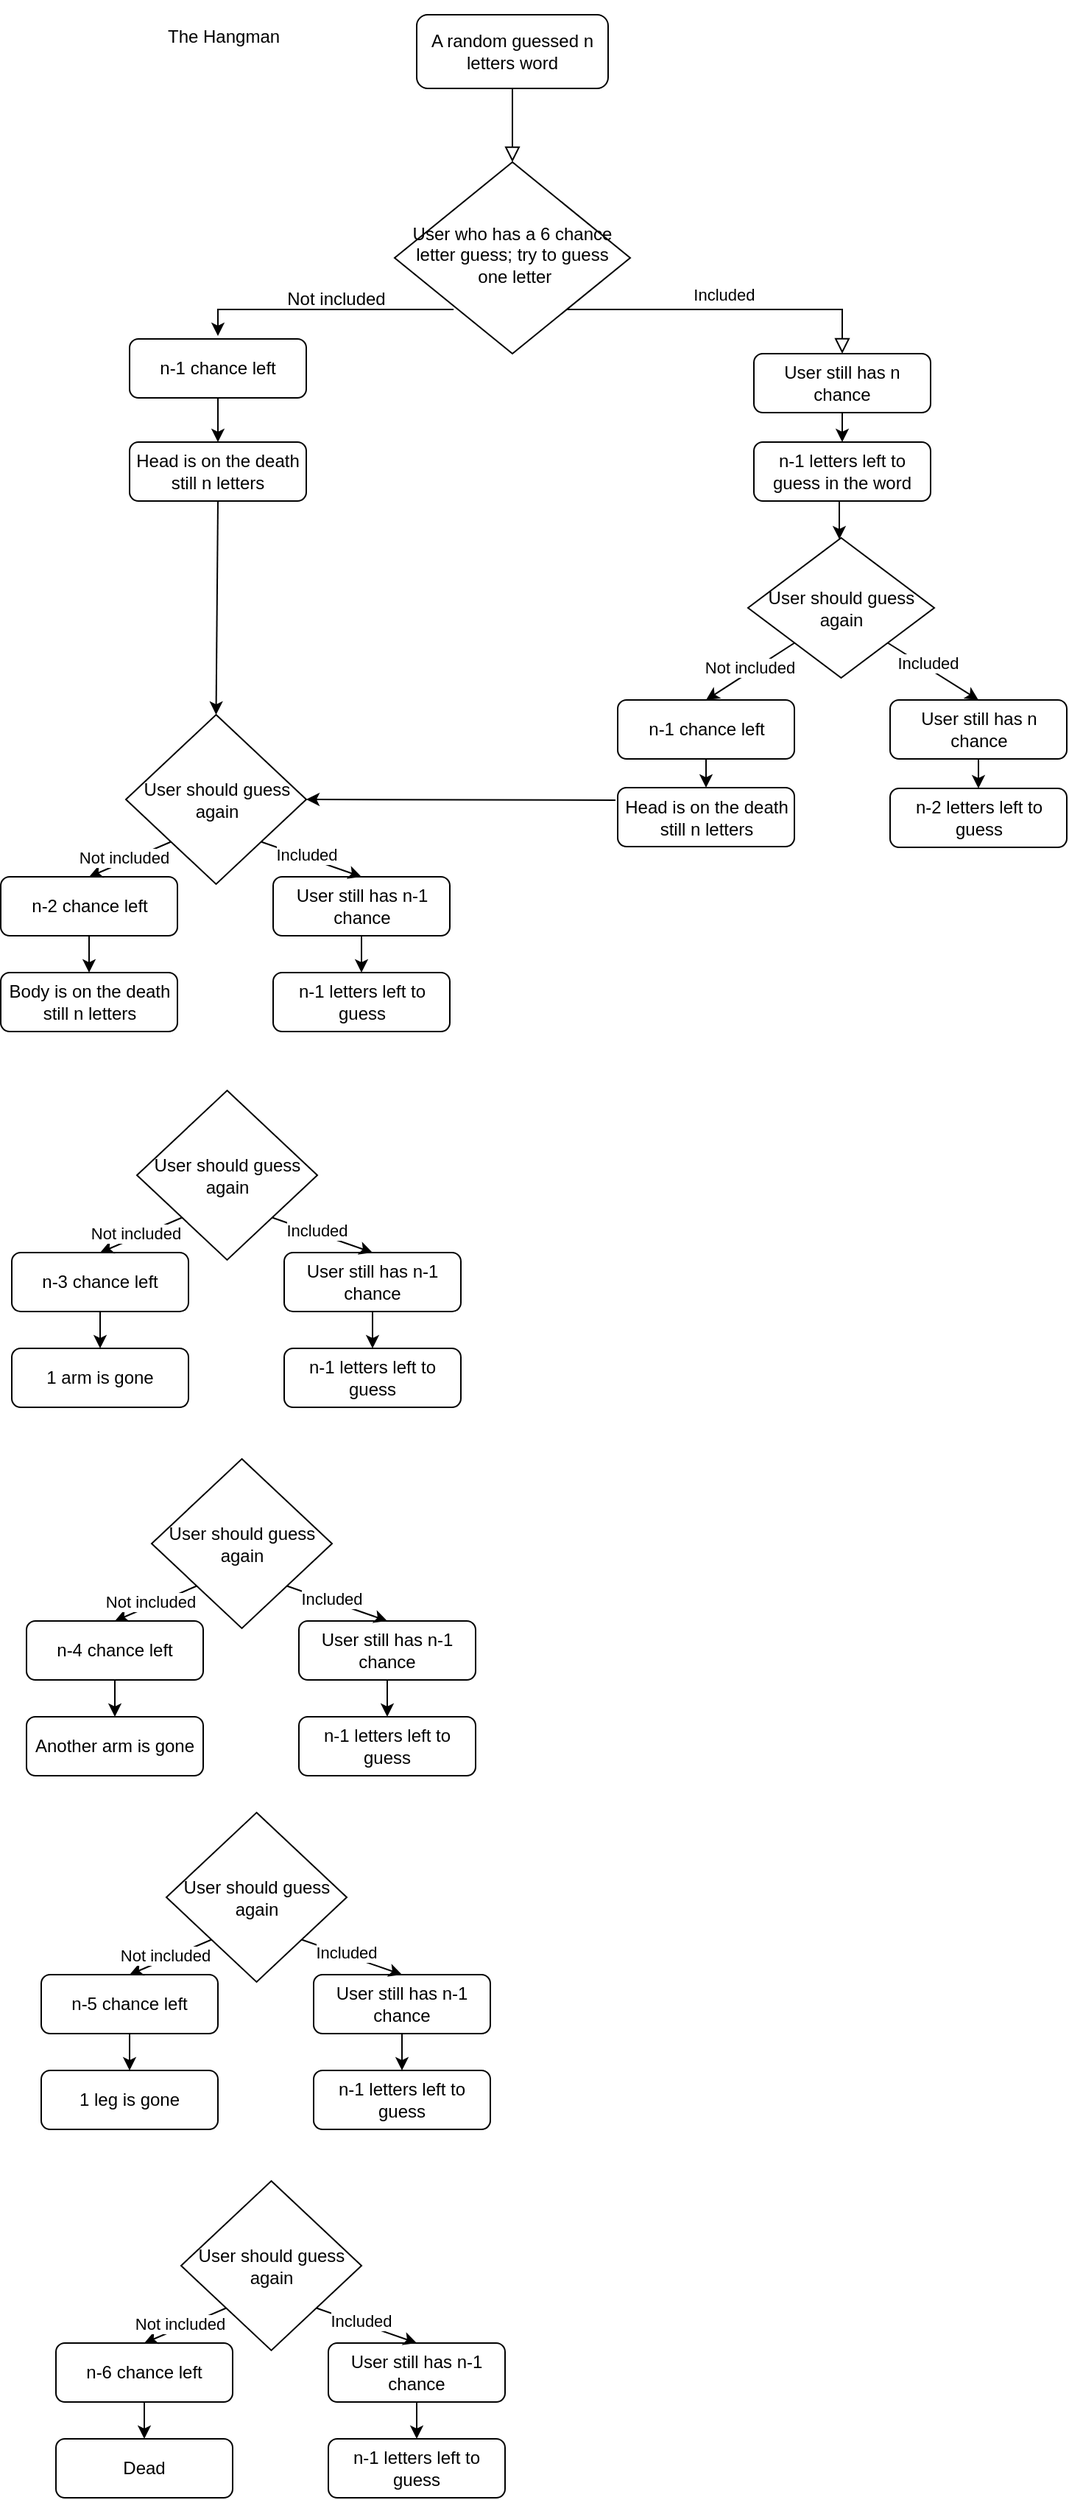 <mxfile version="26.2.14">
  <diagram id="C5RBs43oDa-KdzZeNtuy" name="Page-1">
    <mxGraphModel dx="2719" dy="1360" grid="1" gridSize="10" guides="1" tooltips="1" connect="1" arrows="1" fold="1" page="1" pageScale="1" pageWidth="827" pageHeight="1169" math="0" shadow="0">
      <root>
        <mxCell id="WIyWlLk6GJQsqaUBKTNV-0" />
        <mxCell id="WIyWlLk6GJQsqaUBKTNV-1" parent="WIyWlLk6GJQsqaUBKTNV-0" />
        <mxCell id="WIyWlLk6GJQsqaUBKTNV-2" value="" style="rounded=0;html=1;jettySize=auto;orthogonalLoop=1;fontSize=11;endArrow=block;endFill=0;endSize=8;strokeWidth=1;shadow=0;labelBackgroundColor=none;edgeStyle=orthogonalEdgeStyle;" parent="WIyWlLk6GJQsqaUBKTNV-1" source="WIyWlLk6GJQsqaUBKTNV-3" target="WIyWlLk6GJQsqaUBKTNV-6" edge="1">
          <mxGeometry relative="1" as="geometry" />
        </mxCell>
        <mxCell id="WIyWlLk6GJQsqaUBKTNV-3" value="A random guessed n letters word" style="rounded=1;whiteSpace=wrap;html=1;fontSize=12;glass=0;strokeWidth=1;shadow=0;" parent="WIyWlLk6GJQsqaUBKTNV-1" vertex="1">
          <mxGeometry x="185" y="20" width="130" height="50" as="geometry" />
        </mxCell>
        <mxCell id="WIyWlLk6GJQsqaUBKTNV-5" value="Included&amp;nbsp;" style="edgeStyle=orthogonalEdgeStyle;rounded=0;html=1;jettySize=auto;orthogonalLoop=1;fontSize=11;endArrow=block;endFill=0;endSize=8;strokeWidth=1;shadow=0;labelBackgroundColor=none;" parent="WIyWlLk6GJQsqaUBKTNV-1" source="WIyWlLk6GJQsqaUBKTNV-6" target="WIyWlLk6GJQsqaUBKTNV-7" edge="1">
          <mxGeometry y="10" relative="1" as="geometry">
            <mxPoint as="offset" />
            <Array as="points">
              <mxPoint x="320" y="220" />
              <mxPoint x="320" y="220" />
            </Array>
          </mxGeometry>
        </mxCell>
        <mxCell id="WIyWlLk6GJQsqaUBKTNV-6" value="User who has a 6 chance letter guess; try to guess &amp;nbsp;one letter" style="rhombus;whiteSpace=wrap;html=1;shadow=0;fontFamily=Helvetica;fontSize=12;align=center;strokeWidth=1;spacing=6;spacingTop=-4;" parent="WIyWlLk6GJQsqaUBKTNV-1" vertex="1">
          <mxGeometry x="170" y="120" width="160" height="130" as="geometry" />
        </mxCell>
        <mxCell id="WIyWlLk6GJQsqaUBKTNV-7" value="User still has n chance" style="rounded=1;whiteSpace=wrap;html=1;fontSize=12;glass=0;strokeWidth=1;shadow=0;" parent="WIyWlLk6GJQsqaUBKTNV-1" vertex="1">
          <mxGeometry x="414" y="250" width="120" height="40" as="geometry" />
        </mxCell>
        <mxCell id="TZgdga29-gHt7Y1s_UGH-0" value="" style="endArrow=classic;html=1;rounded=0;" edge="1" parent="WIyWlLk6GJQsqaUBKTNV-1">
          <mxGeometry width="50" height="50" relative="1" as="geometry">
            <mxPoint x="210" y="220" as="sourcePoint" />
            <mxPoint x="50" y="238" as="targetPoint" />
            <Array as="points">
              <mxPoint x="50" y="220" />
            </Array>
          </mxGeometry>
        </mxCell>
        <mxCell id="TZgdga29-gHt7Y1s_UGH-1" value="n-1 chance left" style="rounded=1;whiteSpace=wrap;html=1;" vertex="1" parent="WIyWlLk6GJQsqaUBKTNV-1">
          <mxGeometry x="-10" y="240" width="120" height="40" as="geometry" />
        </mxCell>
        <mxCell id="TZgdga29-gHt7Y1s_UGH-2" value="Not included" style="text;html=1;align=center;verticalAlign=middle;resizable=0;points=[];autosize=1;strokeColor=none;fillColor=none;" vertex="1" parent="WIyWlLk6GJQsqaUBKTNV-1">
          <mxGeometry x="85" y="198" width="90" height="30" as="geometry" />
        </mxCell>
        <mxCell id="TZgdga29-gHt7Y1s_UGH-3" value="Head is on the death still n letters" style="rounded=1;whiteSpace=wrap;html=1;" vertex="1" parent="WIyWlLk6GJQsqaUBKTNV-1">
          <mxGeometry x="-10" y="310" width="120" height="40" as="geometry" />
        </mxCell>
        <mxCell id="TZgdga29-gHt7Y1s_UGH-4" value="" style="endArrow=classic;html=1;rounded=0;entryX=0.5;entryY=0;entryDx=0;entryDy=0;" edge="1" parent="WIyWlLk6GJQsqaUBKTNV-1" target="TZgdga29-gHt7Y1s_UGH-3">
          <mxGeometry width="50" height="50" relative="1" as="geometry">
            <mxPoint x="50" y="280" as="sourcePoint" />
            <mxPoint x="100" y="230" as="targetPoint" />
          </mxGeometry>
        </mxCell>
        <mxCell id="TZgdga29-gHt7Y1s_UGH-5" value="User should guess again" style="rhombus;whiteSpace=wrap;html=1;" vertex="1" parent="WIyWlLk6GJQsqaUBKTNV-1">
          <mxGeometry x="-12.5" y="495" width="122.5" height="115" as="geometry" />
        </mxCell>
        <mxCell id="TZgdga29-gHt7Y1s_UGH-32" value="" style="edgeStyle=orthogonalEdgeStyle;rounded=0;orthogonalLoop=1;jettySize=auto;html=1;" edge="1" parent="WIyWlLk6GJQsqaUBKTNV-1" source="TZgdga29-gHt7Y1s_UGH-9" target="TZgdga29-gHt7Y1s_UGH-20">
          <mxGeometry relative="1" as="geometry">
            <Array as="points">
              <mxPoint x="472" y="360" />
              <mxPoint x="472" y="360" />
            </Array>
          </mxGeometry>
        </mxCell>
        <mxCell id="TZgdga29-gHt7Y1s_UGH-9" value="n-1 letters left to guess in the word" style="rounded=1;whiteSpace=wrap;html=1;" vertex="1" parent="WIyWlLk6GJQsqaUBKTNV-1">
          <mxGeometry x="414" y="310" width="120" height="40" as="geometry" />
        </mxCell>
        <mxCell id="TZgdga29-gHt7Y1s_UGH-10" value="" style="endArrow=classic;html=1;rounded=0;entryX=0.5;entryY=0;entryDx=0;entryDy=0;exitX=0.5;exitY=1;exitDx=0;exitDy=0;" edge="1" parent="WIyWlLk6GJQsqaUBKTNV-1" source="WIyWlLk6GJQsqaUBKTNV-7" target="TZgdga29-gHt7Y1s_UGH-9">
          <mxGeometry width="50" height="50" relative="1" as="geometry">
            <mxPoint x="470" y="290" as="sourcePoint" />
            <mxPoint x="520" y="240" as="targetPoint" />
          </mxGeometry>
        </mxCell>
        <mxCell id="TZgdga29-gHt7Y1s_UGH-12" value="User still has n-1 chance" style="rounded=1;whiteSpace=wrap;html=1;fontSize=12;glass=0;strokeWidth=1;shadow=0;" vertex="1" parent="WIyWlLk6GJQsqaUBKTNV-1">
          <mxGeometry x="87.5" y="605" width="120" height="40" as="geometry" />
        </mxCell>
        <mxCell id="TZgdga29-gHt7Y1s_UGH-13" value="n-1 letters left to guess" style="rounded=1;whiteSpace=wrap;html=1;" vertex="1" parent="WIyWlLk6GJQsqaUBKTNV-1">
          <mxGeometry x="87.5" y="670" width="120" height="40" as="geometry" />
        </mxCell>
        <mxCell id="TZgdga29-gHt7Y1s_UGH-14" value="" style="endArrow=classic;html=1;rounded=0;entryX=0.5;entryY=0;entryDx=0;entryDy=0;exitX=0.5;exitY=1;exitDx=0;exitDy=0;" edge="1" parent="WIyWlLk6GJQsqaUBKTNV-1" source="TZgdga29-gHt7Y1s_UGH-12" target="TZgdga29-gHt7Y1s_UGH-13">
          <mxGeometry width="50" height="50" relative="1" as="geometry">
            <mxPoint x="143.5" y="645" as="sourcePoint" />
            <mxPoint x="193.5" y="595" as="targetPoint" />
          </mxGeometry>
        </mxCell>
        <mxCell id="TZgdga29-gHt7Y1s_UGH-15" value="n-2 chance left" style="rounded=1;whiteSpace=wrap;html=1;" vertex="1" parent="WIyWlLk6GJQsqaUBKTNV-1">
          <mxGeometry x="-97.5" y="605" width="120" height="40" as="geometry" />
        </mxCell>
        <mxCell id="TZgdga29-gHt7Y1s_UGH-16" value="Body is on the death still n letters" style="rounded=1;whiteSpace=wrap;html=1;" vertex="1" parent="WIyWlLk6GJQsqaUBKTNV-1">
          <mxGeometry x="-97.5" y="670" width="120" height="40" as="geometry" />
        </mxCell>
        <mxCell id="TZgdga29-gHt7Y1s_UGH-17" value="" style="endArrow=classic;html=1;rounded=0;entryX=0.5;entryY=0;entryDx=0;entryDy=0;" edge="1" parent="WIyWlLk6GJQsqaUBKTNV-1" target="TZgdga29-gHt7Y1s_UGH-16">
          <mxGeometry width="50" height="50" relative="1" as="geometry">
            <mxPoint x="-37.5" y="645" as="sourcePoint" />
            <mxPoint x="12.5" y="595" as="targetPoint" />
          </mxGeometry>
        </mxCell>
        <mxCell id="TZgdga29-gHt7Y1s_UGH-18" value="" style="endArrow=classic;html=1;rounded=0;entryX=0.5;entryY=0;entryDx=0;entryDy=0;exitX=1;exitY=1;exitDx=0;exitDy=0;" edge="1" parent="WIyWlLk6GJQsqaUBKTNV-1" source="TZgdga29-gHt7Y1s_UGH-5" target="TZgdga29-gHt7Y1s_UGH-12">
          <mxGeometry width="50" height="50" relative="1" as="geometry">
            <mxPoint x="262.5" y="595" as="sourcePoint" />
            <mxPoint x="312.5" y="545" as="targetPoint" />
          </mxGeometry>
        </mxCell>
        <mxCell id="TZgdga29-gHt7Y1s_UGH-34" value="Included" style="edgeLabel;html=1;align=center;verticalAlign=middle;resizable=0;points=[];" vertex="1" connectable="0" parent="TZgdga29-gHt7Y1s_UGH-18">
          <mxGeometry x="-0.137" y="2" relative="1" as="geometry">
            <mxPoint as="offset" />
          </mxGeometry>
        </mxCell>
        <mxCell id="TZgdga29-gHt7Y1s_UGH-19" value="" style="endArrow=classic;html=1;rounded=0;exitX=0;exitY=1;exitDx=0;exitDy=0;entryX=0.5;entryY=0;entryDx=0;entryDy=0;" edge="1" parent="WIyWlLk6GJQsqaUBKTNV-1" source="TZgdga29-gHt7Y1s_UGH-5" target="TZgdga29-gHt7Y1s_UGH-15">
          <mxGeometry width="50" height="50" relative="1" as="geometry">
            <mxPoint x="262.5" y="595" as="sourcePoint" />
            <mxPoint x="312.5" y="545" as="targetPoint" />
          </mxGeometry>
        </mxCell>
        <mxCell id="TZgdga29-gHt7Y1s_UGH-35" value="Not included" style="edgeLabel;html=1;align=center;verticalAlign=middle;resizable=0;points=[];" vertex="1" connectable="0" parent="TZgdga29-gHt7Y1s_UGH-19">
          <mxGeometry x="0.137" y="-3" relative="1" as="geometry">
            <mxPoint x="1" as="offset" />
          </mxGeometry>
        </mxCell>
        <mxCell id="TZgdga29-gHt7Y1s_UGH-20" value="User should guess again" style="rhombus;whiteSpace=wrap;html=1;" vertex="1" parent="WIyWlLk6GJQsqaUBKTNV-1">
          <mxGeometry x="410" y="375" width="126.5" height="95" as="geometry" />
        </mxCell>
        <mxCell id="TZgdga29-gHt7Y1s_UGH-21" value="User still has n chance" style="rounded=1;whiteSpace=wrap;html=1;fontSize=12;glass=0;strokeWidth=1;shadow=0;" vertex="1" parent="WIyWlLk6GJQsqaUBKTNV-1">
          <mxGeometry x="506.5" y="485" width="120" height="40" as="geometry" />
        </mxCell>
        <mxCell id="TZgdga29-gHt7Y1s_UGH-22" value="n-2 letters left to guess" style="rounded=1;whiteSpace=wrap;html=1;" vertex="1" parent="WIyWlLk6GJQsqaUBKTNV-1">
          <mxGeometry x="506.5" y="545" width="120" height="40" as="geometry" />
        </mxCell>
        <mxCell id="TZgdga29-gHt7Y1s_UGH-23" value="" style="endArrow=classic;html=1;rounded=0;exitX=0.5;exitY=1;exitDx=0;exitDy=0;" edge="1" parent="WIyWlLk6GJQsqaUBKTNV-1" source="TZgdga29-gHt7Y1s_UGH-21" target="TZgdga29-gHt7Y1s_UGH-22">
          <mxGeometry width="50" height="50" relative="1" as="geometry">
            <mxPoint x="562.5" y="525" as="sourcePoint" />
            <mxPoint x="612.5" y="475" as="targetPoint" />
          </mxGeometry>
        </mxCell>
        <mxCell id="TZgdga29-gHt7Y1s_UGH-24" value="n-1 chance left" style="rounded=1;whiteSpace=wrap;html=1;" vertex="1" parent="WIyWlLk6GJQsqaUBKTNV-1">
          <mxGeometry x="321.5" y="485" width="120" height="40" as="geometry" />
        </mxCell>
        <mxCell id="TZgdga29-gHt7Y1s_UGH-25" value="Head is on the death still n letters" style="rounded=1;whiteSpace=wrap;html=1;" vertex="1" parent="WIyWlLk6GJQsqaUBKTNV-1">
          <mxGeometry x="321.5" y="544.5" width="120" height="40" as="geometry" />
        </mxCell>
        <mxCell id="TZgdga29-gHt7Y1s_UGH-26" value="" style="endArrow=classic;html=1;rounded=0;entryX=0.5;entryY=0;entryDx=0;entryDy=0;" edge="1" parent="WIyWlLk6GJQsqaUBKTNV-1" target="TZgdga29-gHt7Y1s_UGH-25">
          <mxGeometry width="50" height="50" relative="1" as="geometry">
            <mxPoint x="381.5" y="525" as="sourcePoint" />
            <mxPoint x="431.5" y="475" as="targetPoint" />
          </mxGeometry>
        </mxCell>
        <mxCell id="TZgdga29-gHt7Y1s_UGH-27" value="" style="endArrow=classic;html=1;rounded=0;entryX=0.5;entryY=0;entryDx=0;entryDy=0;exitX=1;exitY=1;exitDx=0;exitDy=0;" edge="1" parent="WIyWlLk6GJQsqaUBKTNV-1" source="TZgdga29-gHt7Y1s_UGH-20" target="TZgdga29-gHt7Y1s_UGH-21">
          <mxGeometry width="50" height="50" relative="1" as="geometry">
            <mxPoint x="681.5" y="475" as="sourcePoint" />
            <mxPoint x="731.5" y="425" as="targetPoint" />
          </mxGeometry>
        </mxCell>
        <mxCell id="TZgdga29-gHt7Y1s_UGH-36" value="Included" style="edgeLabel;html=1;align=center;verticalAlign=middle;resizable=0;points=[];" vertex="1" connectable="0" parent="TZgdga29-gHt7Y1s_UGH-27">
          <mxGeometry x="-0.161" y="3" relative="1" as="geometry">
            <mxPoint x="-1" as="offset" />
          </mxGeometry>
        </mxCell>
        <mxCell id="TZgdga29-gHt7Y1s_UGH-28" value="" style="endArrow=classic;html=1;rounded=0;exitX=0;exitY=1;exitDx=0;exitDy=0;entryX=0.5;entryY=0;entryDx=0;entryDy=0;" edge="1" parent="WIyWlLk6GJQsqaUBKTNV-1" source="TZgdga29-gHt7Y1s_UGH-20" target="TZgdga29-gHt7Y1s_UGH-24">
          <mxGeometry width="50" height="50" relative="1" as="geometry">
            <mxPoint x="681.5" y="475" as="sourcePoint" />
            <mxPoint x="731.5" y="425" as="targetPoint" />
          </mxGeometry>
        </mxCell>
        <mxCell id="TZgdga29-gHt7Y1s_UGH-37" value="Not included" style="edgeLabel;html=1;align=center;verticalAlign=middle;resizable=0;points=[];" vertex="1" connectable="0" parent="TZgdga29-gHt7Y1s_UGH-28">
          <mxGeometry x="-0.025" y="-3" relative="1" as="geometry">
            <mxPoint as="offset" />
          </mxGeometry>
        </mxCell>
        <mxCell id="TZgdga29-gHt7Y1s_UGH-33" value="The Hangman" style="text;strokeColor=none;fillColor=none;align=left;verticalAlign=middle;spacingLeft=4;spacingRight=4;overflow=hidden;points=[[0,0.5],[1,0.5]];portConstraint=eastwest;rotatable=0;whiteSpace=wrap;html=1;" vertex="1" parent="WIyWlLk6GJQsqaUBKTNV-1">
          <mxGeometry x="10" y="10" width="90" height="50" as="geometry" />
        </mxCell>
        <mxCell id="TZgdga29-gHt7Y1s_UGH-38" value="" style="endArrow=classic;html=1;rounded=0;exitX=0.5;exitY=1;exitDx=0;exitDy=0;entryX=0.5;entryY=0;entryDx=0;entryDy=0;" edge="1" parent="WIyWlLk6GJQsqaUBKTNV-1" source="TZgdga29-gHt7Y1s_UGH-3" target="TZgdga29-gHt7Y1s_UGH-5">
          <mxGeometry width="50" height="50" relative="1" as="geometry">
            <mxPoint x="120" y="570" as="sourcePoint" />
            <mxPoint x="55" y="600" as="targetPoint" />
          </mxGeometry>
        </mxCell>
        <mxCell id="TZgdga29-gHt7Y1s_UGH-39" value="" style="endArrow=classic;html=1;rounded=0;entryX=1;entryY=0.5;entryDx=0;entryDy=0;" edge="1" parent="WIyWlLk6GJQsqaUBKTNV-1" target="TZgdga29-gHt7Y1s_UGH-5">
          <mxGeometry width="50" height="50" relative="1" as="geometry">
            <mxPoint x="320" y="553" as="sourcePoint" />
            <mxPoint x="300" y="430" as="targetPoint" />
          </mxGeometry>
        </mxCell>
        <mxCell id="TZgdga29-gHt7Y1s_UGH-41" value="User should guess again" style="rhombus;whiteSpace=wrap;html=1;" vertex="1" parent="WIyWlLk6GJQsqaUBKTNV-1">
          <mxGeometry x="-5" y="750" width="122.5" height="115" as="geometry" />
        </mxCell>
        <mxCell id="TZgdga29-gHt7Y1s_UGH-42" value="User still has n-1 chance" style="rounded=1;whiteSpace=wrap;html=1;fontSize=12;glass=0;strokeWidth=1;shadow=0;" vertex="1" parent="WIyWlLk6GJQsqaUBKTNV-1">
          <mxGeometry x="95" y="860" width="120" height="40" as="geometry" />
        </mxCell>
        <mxCell id="TZgdga29-gHt7Y1s_UGH-43" value="n-1 letters left to guess" style="rounded=1;whiteSpace=wrap;html=1;" vertex="1" parent="WIyWlLk6GJQsqaUBKTNV-1">
          <mxGeometry x="95" y="925" width="120" height="40" as="geometry" />
        </mxCell>
        <mxCell id="TZgdga29-gHt7Y1s_UGH-44" value="" style="endArrow=classic;html=1;rounded=0;entryX=0.5;entryY=0;entryDx=0;entryDy=0;exitX=0.5;exitY=1;exitDx=0;exitDy=0;" edge="1" parent="WIyWlLk6GJQsqaUBKTNV-1" source="TZgdga29-gHt7Y1s_UGH-42" target="TZgdga29-gHt7Y1s_UGH-43">
          <mxGeometry width="50" height="50" relative="1" as="geometry">
            <mxPoint x="151" y="900" as="sourcePoint" />
            <mxPoint x="201" y="850" as="targetPoint" />
          </mxGeometry>
        </mxCell>
        <mxCell id="TZgdga29-gHt7Y1s_UGH-45" value="n-3 chance left" style="rounded=1;whiteSpace=wrap;html=1;" vertex="1" parent="WIyWlLk6GJQsqaUBKTNV-1">
          <mxGeometry x="-90" y="860" width="120" height="40" as="geometry" />
        </mxCell>
        <mxCell id="TZgdga29-gHt7Y1s_UGH-46" value="1 arm is gone" style="rounded=1;whiteSpace=wrap;html=1;" vertex="1" parent="WIyWlLk6GJQsqaUBKTNV-1">
          <mxGeometry x="-90" y="925" width="120" height="40" as="geometry" />
        </mxCell>
        <mxCell id="TZgdga29-gHt7Y1s_UGH-47" value="" style="endArrow=classic;html=1;rounded=0;entryX=0.5;entryY=0;entryDx=0;entryDy=0;" edge="1" parent="WIyWlLk6GJQsqaUBKTNV-1" target="TZgdga29-gHt7Y1s_UGH-46">
          <mxGeometry width="50" height="50" relative="1" as="geometry">
            <mxPoint x="-30" y="900" as="sourcePoint" />
            <mxPoint x="20" y="850" as="targetPoint" />
          </mxGeometry>
        </mxCell>
        <mxCell id="TZgdga29-gHt7Y1s_UGH-48" value="" style="endArrow=classic;html=1;rounded=0;entryX=0.5;entryY=0;entryDx=0;entryDy=0;exitX=1;exitY=1;exitDx=0;exitDy=0;" edge="1" parent="WIyWlLk6GJQsqaUBKTNV-1" source="TZgdga29-gHt7Y1s_UGH-41" target="TZgdga29-gHt7Y1s_UGH-42">
          <mxGeometry width="50" height="50" relative="1" as="geometry">
            <mxPoint x="270" y="850" as="sourcePoint" />
            <mxPoint x="320" y="800" as="targetPoint" />
          </mxGeometry>
        </mxCell>
        <mxCell id="TZgdga29-gHt7Y1s_UGH-49" value="Included" style="edgeLabel;html=1;align=center;verticalAlign=middle;resizable=0;points=[];" vertex="1" connectable="0" parent="TZgdga29-gHt7Y1s_UGH-48">
          <mxGeometry x="-0.137" y="2" relative="1" as="geometry">
            <mxPoint as="offset" />
          </mxGeometry>
        </mxCell>
        <mxCell id="TZgdga29-gHt7Y1s_UGH-50" value="" style="endArrow=classic;html=1;rounded=0;exitX=0;exitY=1;exitDx=0;exitDy=0;entryX=0.5;entryY=0;entryDx=0;entryDy=0;" edge="1" parent="WIyWlLk6GJQsqaUBKTNV-1" source="TZgdga29-gHt7Y1s_UGH-41" target="TZgdga29-gHt7Y1s_UGH-45">
          <mxGeometry width="50" height="50" relative="1" as="geometry">
            <mxPoint x="270" y="850" as="sourcePoint" />
            <mxPoint x="320" y="800" as="targetPoint" />
          </mxGeometry>
        </mxCell>
        <mxCell id="TZgdga29-gHt7Y1s_UGH-51" value="Not included" style="edgeLabel;html=1;align=center;verticalAlign=middle;resizable=0;points=[];" vertex="1" connectable="0" parent="TZgdga29-gHt7Y1s_UGH-50">
          <mxGeometry x="0.137" y="-3" relative="1" as="geometry">
            <mxPoint x="1" as="offset" />
          </mxGeometry>
        </mxCell>
        <mxCell id="TZgdga29-gHt7Y1s_UGH-52" value="User should guess again" style="rhombus;whiteSpace=wrap;html=1;" vertex="1" parent="WIyWlLk6GJQsqaUBKTNV-1">
          <mxGeometry x="5" y="1000" width="122.5" height="115" as="geometry" />
        </mxCell>
        <mxCell id="TZgdga29-gHt7Y1s_UGH-53" value="User still has n-1 chance" style="rounded=1;whiteSpace=wrap;html=1;fontSize=12;glass=0;strokeWidth=1;shadow=0;" vertex="1" parent="WIyWlLk6GJQsqaUBKTNV-1">
          <mxGeometry x="105" y="1110" width="120" height="40" as="geometry" />
        </mxCell>
        <mxCell id="TZgdga29-gHt7Y1s_UGH-54" value="n-1 letters left to guess" style="rounded=1;whiteSpace=wrap;html=1;" vertex="1" parent="WIyWlLk6GJQsqaUBKTNV-1">
          <mxGeometry x="105" y="1175" width="120" height="40" as="geometry" />
        </mxCell>
        <mxCell id="TZgdga29-gHt7Y1s_UGH-55" value="" style="endArrow=classic;html=1;rounded=0;entryX=0.5;entryY=0;entryDx=0;entryDy=0;exitX=0.5;exitY=1;exitDx=0;exitDy=0;" edge="1" parent="WIyWlLk6GJQsqaUBKTNV-1" source="TZgdga29-gHt7Y1s_UGH-53" target="TZgdga29-gHt7Y1s_UGH-54">
          <mxGeometry width="50" height="50" relative="1" as="geometry">
            <mxPoint x="161" y="1150" as="sourcePoint" />
            <mxPoint x="211" y="1100" as="targetPoint" />
          </mxGeometry>
        </mxCell>
        <mxCell id="TZgdga29-gHt7Y1s_UGH-56" value="n-4 chance left" style="rounded=1;whiteSpace=wrap;html=1;" vertex="1" parent="WIyWlLk6GJQsqaUBKTNV-1">
          <mxGeometry x="-80" y="1110" width="120" height="40" as="geometry" />
        </mxCell>
        <mxCell id="TZgdga29-gHt7Y1s_UGH-57" value="Another arm is gone" style="rounded=1;whiteSpace=wrap;html=1;" vertex="1" parent="WIyWlLk6GJQsqaUBKTNV-1">
          <mxGeometry x="-80" y="1175" width="120" height="40" as="geometry" />
        </mxCell>
        <mxCell id="TZgdga29-gHt7Y1s_UGH-58" value="" style="endArrow=classic;html=1;rounded=0;entryX=0.5;entryY=0;entryDx=0;entryDy=0;" edge="1" parent="WIyWlLk6GJQsqaUBKTNV-1" target="TZgdga29-gHt7Y1s_UGH-57">
          <mxGeometry width="50" height="50" relative="1" as="geometry">
            <mxPoint x="-20" y="1150" as="sourcePoint" />
            <mxPoint x="30" y="1100" as="targetPoint" />
          </mxGeometry>
        </mxCell>
        <mxCell id="TZgdga29-gHt7Y1s_UGH-59" value="" style="endArrow=classic;html=1;rounded=0;entryX=0.5;entryY=0;entryDx=0;entryDy=0;exitX=1;exitY=1;exitDx=0;exitDy=0;" edge="1" parent="WIyWlLk6GJQsqaUBKTNV-1" source="TZgdga29-gHt7Y1s_UGH-52" target="TZgdga29-gHt7Y1s_UGH-53">
          <mxGeometry width="50" height="50" relative="1" as="geometry">
            <mxPoint x="280" y="1100" as="sourcePoint" />
            <mxPoint x="330" y="1050" as="targetPoint" />
          </mxGeometry>
        </mxCell>
        <mxCell id="TZgdga29-gHt7Y1s_UGH-60" value="Included" style="edgeLabel;html=1;align=center;verticalAlign=middle;resizable=0;points=[];" vertex="1" connectable="0" parent="TZgdga29-gHt7Y1s_UGH-59">
          <mxGeometry x="-0.137" y="2" relative="1" as="geometry">
            <mxPoint as="offset" />
          </mxGeometry>
        </mxCell>
        <mxCell id="TZgdga29-gHt7Y1s_UGH-61" value="" style="endArrow=classic;html=1;rounded=0;exitX=0;exitY=1;exitDx=0;exitDy=0;entryX=0.5;entryY=0;entryDx=0;entryDy=0;" edge="1" parent="WIyWlLk6GJQsqaUBKTNV-1" source="TZgdga29-gHt7Y1s_UGH-52" target="TZgdga29-gHt7Y1s_UGH-56">
          <mxGeometry width="50" height="50" relative="1" as="geometry">
            <mxPoint x="280" y="1100" as="sourcePoint" />
            <mxPoint x="330" y="1050" as="targetPoint" />
          </mxGeometry>
        </mxCell>
        <mxCell id="TZgdga29-gHt7Y1s_UGH-62" value="Not included" style="edgeLabel;html=1;align=center;verticalAlign=middle;resizable=0;points=[];" vertex="1" connectable="0" parent="TZgdga29-gHt7Y1s_UGH-61">
          <mxGeometry x="0.137" y="-3" relative="1" as="geometry">
            <mxPoint x="1" as="offset" />
          </mxGeometry>
        </mxCell>
        <mxCell id="TZgdga29-gHt7Y1s_UGH-73" value="User should guess again" style="rhombus;whiteSpace=wrap;html=1;" vertex="1" parent="WIyWlLk6GJQsqaUBKTNV-1">
          <mxGeometry x="15" y="1240" width="122.5" height="115" as="geometry" />
        </mxCell>
        <mxCell id="TZgdga29-gHt7Y1s_UGH-74" value="User still has n-1 chance" style="rounded=1;whiteSpace=wrap;html=1;fontSize=12;glass=0;strokeWidth=1;shadow=0;" vertex="1" parent="WIyWlLk6GJQsqaUBKTNV-1">
          <mxGeometry x="115" y="1350" width="120" height="40" as="geometry" />
        </mxCell>
        <mxCell id="TZgdga29-gHt7Y1s_UGH-75" value="n-1 letters left to guess" style="rounded=1;whiteSpace=wrap;html=1;" vertex="1" parent="WIyWlLk6GJQsqaUBKTNV-1">
          <mxGeometry x="115" y="1415" width="120" height="40" as="geometry" />
        </mxCell>
        <mxCell id="TZgdga29-gHt7Y1s_UGH-76" value="" style="endArrow=classic;html=1;rounded=0;entryX=0.5;entryY=0;entryDx=0;entryDy=0;exitX=0.5;exitY=1;exitDx=0;exitDy=0;" edge="1" parent="WIyWlLk6GJQsqaUBKTNV-1" source="TZgdga29-gHt7Y1s_UGH-74" target="TZgdga29-gHt7Y1s_UGH-75">
          <mxGeometry width="50" height="50" relative="1" as="geometry">
            <mxPoint x="171" y="1390" as="sourcePoint" />
            <mxPoint x="221" y="1340" as="targetPoint" />
          </mxGeometry>
        </mxCell>
        <mxCell id="TZgdga29-gHt7Y1s_UGH-77" value="n-5 chance left" style="rounded=1;whiteSpace=wrap;html=1;" vertex="1" parent="WIyWlLk6GJQsqaUBKTNV-1">
          <mxGeometry x="-70" y="1350" width="120" height="40" as="geometry" />
        </mxCell>
        <mxCell id="TZgdga29-gHt7Y1s_UGH-78" value="1 leg is gone" style="rounded=1;whiteSpace=wrap;html=1;" vertex="1" parent="WIyWlLk6GJQsqaUBKTNV-1">
          <mxGeometry x="-70" y="1415" width="120" height="40" as="geometry" />
        </mxCell>
        <mxCell id="TZgdga29-gHt7Y1s_UGH-79" value="" style="endArrow=classic;html=1;rounded=0;entryX=0.5;entryY=0;entryDx=0;entryDy=0;" edge="1" parent="WIyWlLk6GJQsqaUBKTNV-1" target="TZgdga29-gHt7Y1s_UGH-78">
          <mxGeometry width="50" height="50" relative="1" as="geometry">
            <mxPoint x="-10" y="1390" as="sourcePoint" />
            <mxPoint x="40" y="1340" as="targetPoint" />
          </mxGeometry>
        </mxCell>
        <mxCell id="TZgdga29-gHt7Y1s_UGH-80" value="" style="endArrow=classic;html=1;rounded=0;entryX=0.5;entryY=0;entryDx=0;entryDy=0;exitX=1;exitY=1;exitDx=0;exitDy=0;" edge="1" parent="WIyWlLk6GJQsqaUBKTNV-1" source="TZgdga29-gHt7Y1s_UGH-73" target="TZgdga29-gHt7Y1s_UGH-74">
          <mxGeometry width="50" height="50" relative="1" as="geometry">
            <mxPoint x="290" y="1340" as="sourcePoint" />
            <mxPoint x="340" y="1290" as="targetPoint" />
          </mxGeometry>
        </mxCell>
        <mxCell id="TZgdga29-gHt7Y1s_UGH-81" value="Included" style="edgeLabel;html=1;align=center;verticalAlign=middle;resizable=0;points=[];" vertex="1" connectable="0" parent="TZgdga29-gHt7Y1s_UGH-80">
          <mxGeometry x="-0.137" y="2" relative="1" as="geometry">
            <mxPoint as="offset" />
          </mxGeometry>
        </mxCell>
        <mxCell id="TZgdga29-gHt7Y1s_UGH-82" value="" style="endArrow=classic;html=1;rounded=0;exitX=0;exitY=1;exitDx=0;exitDy=0;entryX=0.5;entryY=0;entryDx=0;entryDy=0;" edge="1" parent="WIyWlLk6GJQsqaUBKTNV-1" source="TZgdga29-gHt7Y1s_UGH-73" target="TZgdga29-gHt7Y1s_UGH-77">
          <mxGeometry width="50" height="50" relative="1" as="geometry">
            <mxPoint x="290" y="1340" as="sourcePoint" />
            <mxPoint x="340" y="1290" as="targetPoint" />
          </mxGeometry>
        </mxCell>
        <mxCell id="TZgdga29-gHt7Y1s_UGH-83" value="Not included" style="edgeLabel;html=1;align=center;verticalAlign=middle;resizable=0;points=[];" vertex="1" connectable="0" parent="TZgdga29-gHt7Y1s_UGH-82">
          <mxGeometry x="0.137" y="-3" relative="1" as="geometry">
            <mxPoint x="1" as="offset" />
          </mxGeometry>
        </mxCell>
        <mxCell id="TZgdga29-gHt7Y1s_UGH-84" value="User should guess again" style="rhombus;whiteSpace=wrap;html=1;" vertex="1" parent="WIyWlLk6GJQsqaUBKTNV-1">
          <mxGeometry x="25" y="1490" width="122.5" height="115" as="geometry" />
        </mxCell>
        <mxCell id="TZgdga29-gHt7Y1s_UGH-85" value="User still has n-1 chance" style="rounded=1;whiteSpace=wrap;html=1;fontSize=12;glass=0;strokeWidth=1;shadow=0;" vertex="1" parent="WIyWlLk6GJQsqaUBKTNV-1">
          <mxGeometry x="125" y="1600" width="120" height="40" as="geometry" />
        </mxCell>
        <mxCell id="TZgdga29-gHt7Y1s_UGH-86" value="n-1 letters left to guess" style="rounded=1;whiteSpace=wrap;html=1;" vertex="1" parent="WIyWlLk6GJQsqaUBKTNV-1">
          <mxGeometry x="125" y="1665" width="120" height="40" as="geometry" />
        </mxCell>
        <mxCell id="TZgdga29-gHt7Y1s_UGH-87" value="" style="endArrow=classic;html=1;rounded=0;entryX=0.5;entryY=0;entryDx=0;entryDy=0;exitX=0.5;exitY=1;exitDx=0;exitDy=0;" edge="1" parent="WIyWlLk6GJQsqaUBKTNV-1" source="TZgdga29-gHt7Y1s_UGH-85" target="TZgdga29-gHt7Y1s_UGH-86">
          <mxGeometry width="50" height="50" relative="1" as="geometry">
            <mxPoint x="181" y="1640" as="sourcePoint" />
            <mxPoint x="231" y="1590" as="targetPoint" />
          </mxGeometry>
        </mxCell>
        <mxCell id="TZgdga29-gHt7Y1s_UGH-88" value="n-6 chance left" style="rounded=1;whiteSpace=wrap;html=1;" vertex="1" parent="WIyWlLk6GJQsqaUBKTNV-1">
          <mxGeometry x="-60" y="1600" width="120" height="40" as="geometry" />
        </mxCell>
        <mxCell id="TZgdga29-gHt7Y1s_UGH-89" value="Dead" style="rounded=1;whiteSpace=wrap;html=1;" vertex="1" parent="WIyWlLk6GJQsqaUBKTNV-1">
          <mxGeometry x="-60" y="1665" width="120" height="40" as="geometry" />
        </mxCell>
        <mxCell id="TZgdga29-gHt7Y1s_UGH-90" value="" style="endArrow=classic;html=1;rounded=0;entryX=0.5;entryY=0;entryDx=0;entryDy=0;" edge="1" parent="WIyWlLk6GJQsqaUBKTNV-1" target="TZgdga29-gHt7Y1s_UGH-89">
          <mxGeometry width="50" height="50" relative="1" as="geometry">
            <mxPoint y="1640" as="sourcePoint" />
            <mxPoint x="50" y="1590" as="targetPoint" />
          </mxGeometry>
        </mxCell>
        <mxCell id="TZgdga29-gHt7Y1s_UGH-91" value="" style="endArrow=classic;html=1;rounded=0;entryX=0.5;entryY=0;entryDx=0;entryDy=0;exitX=1;exitY=1;exitDx=0;exitDy=0;" edge="1" parent="WIyWlLk6GJQsqaUBKTNV-1" source="TZgdga29-gHt7Y1s_UGH-84" target="TZgdga29-gHt7Y1s_UGH-85">
          <mxGeometry width="50" height="50" relative="1" as="geometry">
            <mxPoint x="300" y="1590" as="sourcePoint" />
            <mxPoint x="350" y="1540" as="targetPoint" />
          </mxGeometry>
        </mxCell>
        <mxCell id="TZgdga29-gHt7Y1s_UGH-92" value="Included" style="edgeLabel;html=1;align=center;verticalAlign=middle;resizable=0;points=[];" vertex="1" connectable="0" parent="TZgdga29-gHt7Y1s_UGH-91">
          <mxGeometry x="-0.137" y="2" relative="1" as="geometry">
            <mxPoint as="offset" />
          </mxGeometry>
        </mxCell>
        <mxCell id="TZgdga29-gHt7Y1s_UGH-93" value="" style="endArrow=classic;html=1;rounded=0;exitX=0;exitY=1;exitDx=0;exitDy=0;entryX=0.5;entryY=0;entryDx=0;entryDy=0;" edge="1" parent="WIyWlLk6GJQsqaUBKTNV-1" source="TZgdga29-gHt7Y1s_UGH-84" target="TZgdga29-gHt7Y1s_UGH-88">
          <mxGeometry width="50" height="50" relative="1" as="geometry">
            <mxPoint x="300" y="1590" as="sourcePoint" />
            <mxPoint x="350" y="1540" as="targetPoint" />
          </mxGeometry>
        </mxCell>
        <mxCell id="TZgdga29-gHt7Y1s_UGH-94" value="Not included" style="edgeLabel;html=1;align=center;verticalAlign=middle;resizable=0;points=[];" vertex="1" connectable="0" parent="TZgdga29-gHt7Y1s_UGH-93">
          <mxGeometry x="0.137" y="-3" relative="1" as="geometry">
            <mxPoint x="1" as="offset" />
          </mxGeometry>
        </mxCell>
      </root>
    </mxGraphModel>
  </diagram>
</mxfile>

